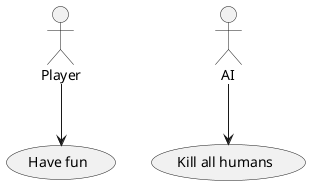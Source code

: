 @startuml play_process

:Player: --> (Play)
:AI: --> (Opposite)

"Have fun" as (Play)
"Kill all humans" as (Opposite)

@enduml

@startuml class_diagram

class State

class Player

class Game

class Move

class Agent

class AlphaBeta

class Human

class Heuristic {
    int evaluate(State state)
}

class CellWeight

Heuristic <|-- CellWeight

@enduml
